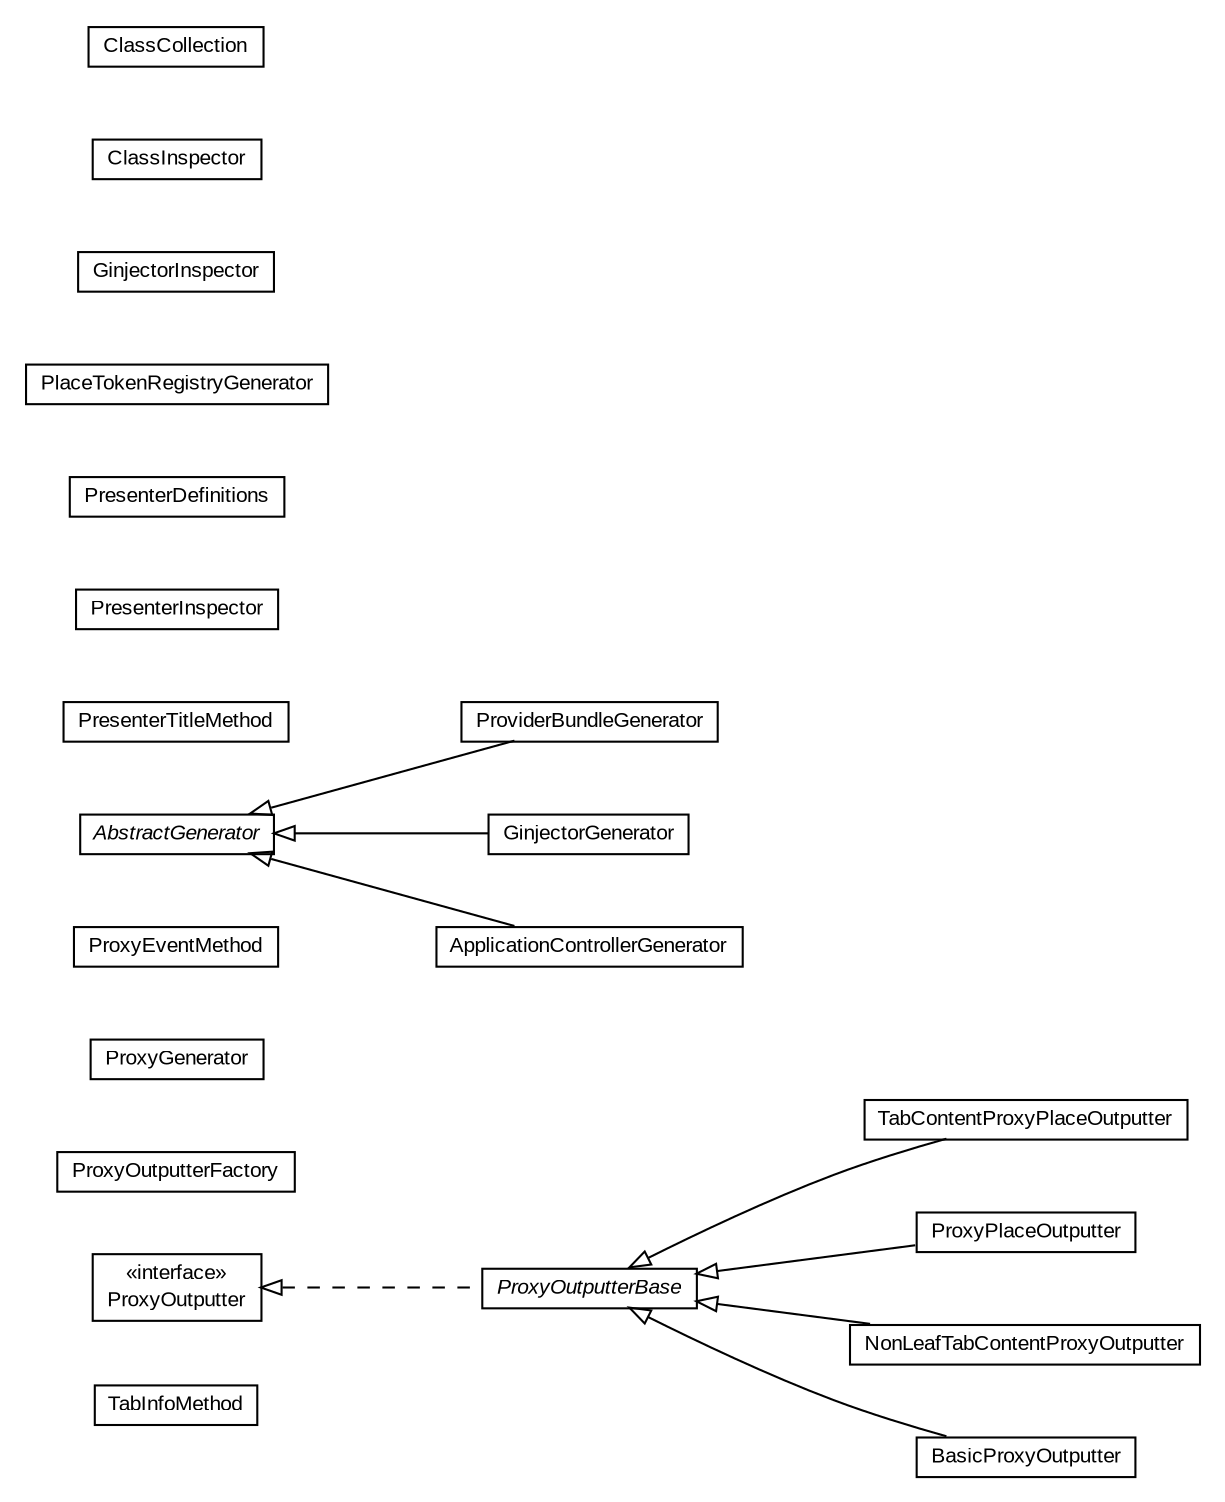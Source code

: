 #!/usr/local/bin/dot
#
# Class diagram 
# Generated by UMLGraph version R5_6-24-gf6e263 (http://www.umlgraph.org/)
#

digraph G {
	edge [fontname="arial",fontsize=10,labelfontname="arial",labelfontsize=10];
	node [fontname="arial",fontsize=10,shape=plaintext];
	nodesep=0.25;
	ranksep=0.5;
	rankdir=LR;
	// com.gwtplatform.mvp.rebind.TabInfoMethod
	c20017 [label=<<table title="com.gwtplatform.mvp.rebind.TabInfoMethod" border="0" cellborder="1" cellspacing="0" cellpadding="2" port="p" href="./TabInfoMethod.html">
		<tr><td><table border="0" cellspacing="0" cellpadding="1">
<tr><td align="center" balign="center"> TabInfoMethod </td></tr>
		</table></td></tr>
		</table>>, URL="./TabInfoMethod.html", fontname="arial", fontcolor="black", fontsize=10.0];
	// com.gwtplatform.mvp.rebind.TabContentProxyPlaceOutputter
	c20018 [label=<<table title="com.gwtplatform.mvp.rebind.TabContentProxyPlaceOutputter" border="0" cellborder="1" cellspacing="0" cellpadding="2" port="p" href="./TabContentProxyPlaceOutputter.html">
		<tr><td><table border="0" cellspacing="0" cellpadding="1">
<tr><td align="center" balign="center"> TabContentProxyPlaceOutputter </td></tr>
		</table></td></tr>
		</table>>, URL="./TabContentProxyPlaceOutputter.html", fontname="arial", fontcolor="black", fontsize=10.0];
	// com.gwtplatform.mvp.rebind.ProxyPlaceOutputter
	c20019 [label=<<table title="com.gwtplatform.mvp.rebind.ProxyPlaceOutputter" border="0" cellborder="1" cellspacing="0" cellpadding="2" port="p" href="./ProxyPlaceOutputter.html">
		<tr><td><table border="0" cellspacing="0" cellpadding="1">
<tr><td align="center" balign="center"> ProxyPlaceOutputter </td></tr>
		</table></td></tr>
		</table>>, URL="./ProxyPlaceOutputter.html", fontname="arial", fontcolor="black", fontsize=10.0];
	// com.gwtplatform.mvp.rebind.ProxyOutputterFactory
	c20020 [label=<<table title="com.gwtplatform.mvp.rebind.ProxyOutputterFactory" border="0" cellborder="1" cellspacing="0" cellpadding="2" port="p" href="./ProxyOutputterFactory.html">
		<tr><td><table border="0" cellspacing="0" cellpadding="1">
<tr><td align="center" balign="center"> ProxyOutputterFactory </td></tr>
		</table></td></tr>
		</table>>, URL="./ProxyOutputterFactory.html", fontname="arial", fontcolor="black", fontsize=10.0];
	// com.gwtplatform.mvp.rebind.ProxyOutputterBase
	c20021 [label=<<table title="com.gwtplatform.mvp.rebind.ProxyOutputterBase" border="0" cellborder="1" cellspacing="0" cellpadding="2" port="p" href="./ProxyOutputterBase.html">
		<tr><td><table border="0" cellspacing="0" cellpadding="1">
<tr><td align="center" balign="center"><font face="arial italic"> ProxyOutputterBase </font></td></tr>
		</table></td></tr>
		</table>>, URL="./ProxyOutputterBase.html", fontname="arial", fontcolor="black", fontsize=10.0];
	// com.gwtplatform.mvp.rebind.ProxyOutputter
	c20022 [label=<<table title="com.gwtplatform.mvp.rebind.ProxyOutputter" border="0" cellborder="1" cellspacing="0" cellpadding="2" port="p" href="./ProxyOutputter.html">
		<tr><td><table border="0" cellspacing="0" cellpadding="1">
<tr><td align="center" balign="center"> &#171;interface&#187; </td></tr>
<tr><td align="center" balign="center"> ProxyOutputter </td></tr>
		</table></td></tr>
		</table>>, URL="./ProxyOutputter.html", fontname="arial", fontcolor="black", fontsize=10.0];
	// com.gwtplatform.mvp.rebind.ProxyGenerator
	c20023 [label=<<table title="com.gwtplatform.mvp.rebind.ProxyGenerator" border="0" cellborder="1" cellspacing="0" cellpadding="2" port="p" href="./ProxyGenerator.html">
		<tr><td><table border="0" cellspacing="0" cellpadding="1">
<tr><td align="center" balign="center"> ProxyGenerator </td></tr>
		</table></td></tr>
		</table>>, URL="./ProxyGenerator.html", fontname="arial", fontcolor="black", fontsize=10.0];
	// com.gwtplatform.mvp.rebind.ProxyEventMethod
	c20024 [label=<<table title="com.gwtplatform.mvp.rebind.ProxyEventMethod" border="0" cellborder="1" cellspacing="0" cellpadding="2" port="p" href="./ProxyEventMethod.html">
		<tr><td><table border="0" cellspacing="0" cellpadding="1">
<tr><td align="center" balign="center"> ProxyEventMethod </td></tr>
		</table></td></tr>
		</table>>, URL="./ProxyEventMethod.html", fontname="arial", fontcolor="black", fontsize=10.0];
	// com.gwtplatform.mvp.rebind.ProviderBundleGenerator
	c20025 [label=<<table title="com.gwtplatform.mvp.rebind.ProviderBundleGenerator" border="0" cellborder="1" cellspacing="0" cellpadding="2" port="p" href="./ProviderBundleGenerator.html">
		<tr><td><table border="0" cellspacing="0" cellpadding="1">
<tr><td align="center" balign="center"> ProviderBundleGenerator </td></tr>
		</table></td></tr>
		</table>>, URL="./ProviderBundleGenerator.html", fontname="arial", fontcolor="black", fontsize=10.0];
	// com.gwtplatform.mvp.rebind.PresenterTitleMethod
	c20026 [label=<<table title="com.gwtplatform.mvp.rebind.PresenterTitleMethod" border="0" cellborder="1" cellspacing="0" cellpadding="2" port="p" href="./PresenterTitleMethod.html">
		<tr><td><table border="0" cellspacing="0" cellpadding="1">
<tr><td align="center" balign="center"> PresenterTitleMethod </td></tr>
		</table></td></tr>
		</table>>, URL="./PresenterTitleMethod.html", fontname="arial", fontcolor="black", fontsize=10.0];
	// com.gwtplatform.mvp.rebind.PresenterInspector
	c20027 [label=<<table title="com.gwtplatform.mvp.rebind.PresenterInspector" border="0" cellborder="1" cellspacing="0" cellpadding="2" port="p" href="./PresenterInspector.html">
		<tr><td><table border="0" cellspacing="0" cellpadding="1">
<tr><td align="center" balign="center"> PresenterInspector </td></tr>
		</table></td></tr>
		</table>>, URL="./PresenterInspector.html", fontname="arial", fontcolor="black", fontsize=10.0];
	// com.gwtplatform.mvp.rebind.PresenterDefinitions
	c20028 [label=<<table title="com.gwtplatform.mvp.rebind.PresenterDefinitions" border="0" cellborder="1" cellspacing="0" cellpadding="2" port="p" href="./PresenterDefinitions.html">
		<tr><td><table border="0" cellspacing="0" cellpadding="1">
<tr><td align="center" balign="center"> PresenterDefinitions </td></tr>
		</table></td></tr>
		</table>>, URL="./PresenterDefinitions.html", fontname="arial", fontcolor="black", fontsize=10.0];
	// com.gwtplatform.mvp.rebind.PlaceTokenRegistryGenerator
	c20029 [label=<<table title="com.gwtplatform.mvp.rebind.PlaceTokenRegistryGenerator" border="0" cellborder="1" cellspacing="0" cellpadding="2" port="p" href="./PlaceTokenRegistryGenerator.html">
		<tr><td><table border="0" cellspacing="0" cellpadding="1">
<tr><td align="center" balign="center"> PlaceTokenRegistryGenerator </td></tr>
		</table></td></tr>
		</table>>, URL="./PlaceTokenRegistryGenerator.html", fontname="arial", fontcolor="black", fontsize=10.0];
	// com.gwtplatform.mvp.rebind.NonLeafTabContentProxyOutputter
	c20030 [label=<<table title="com.gwtplatform.mvp.rebind.NonLeafTabContentProxyOutputter" border="0" cellborder="1" cellspacing="0" cellpadding="2" port="p" href="./NonLeafTabContentProxyOutputter.html">
		<tr><td><table border="0" cellspacing="0" cellpadding="1">
<tr><td align="center" balign="center"> NonLeafTabContentProxyOutputter </td></tr>
		</table></td></tr>
		</table>>, URL="./NonLeafTabContentProxyOutputter.html", fontname="arial", fontcolor="black", fontsize=10.0];
	// com.gwtplatform.mvp.rebind.GinjectorInspector
	c20031 [label=<<table title="com.gwtplatform.mvp.rebind.GinjectorInspector" border="0" cellborder="1" cellspacing="0" cellpadding="2" port="p" href="./GinjectorInspector.html">
		<tr><td><table border="0" cellspacing="0" cellpadding="1">
<tr><td align="center" balign="center"> GinjectorInspector </td></tr>
		</table></td></tr>
		</table>>, URL="./GinjectorInspector.html", fontname="arial", fontcolor="black", fontsize=10.0];
	// com.gwtplatform.mvp.rebind.GinjectorGenerator
	c20032 [label=<<table title="com.gwtplatform.mvp.rebind.GinjectorGenerator" border="0" cellborder="1" cellspacing="0" cellpadding="2" port="p" href="./GinjectorGenerator.html">
		<tr><td><table border="0" cellspacing="0" cellpadding="1">
<tr><td align="center" balign="center"> GinjectorGenerator </td></tr>
		</table></td></tr>
		</table>>, URL="./GinjectorGenerator.html", fontname="arial", fontcolor="black", fontsize=10.0];
	// com.gwtplatform.mvp.rebind.ClassInspector
	c20033 [label=<<table title="com.gwtplatform.mvp.rebind.ClassInspector" border="0" cellborder="1" cellspacing="0" cellpadding="2" port="p" href="./ClassInspector.html">
		<tr><td><table border="0" cellspacing="0" cellpadding="1">
<tr><td align="center" balign="center"> ClassInspector </td></tr>
		</table></td></tr>
		</table>>, URL="./ClassInspector.html", fontname="arial", fontcolor="black", fontsize=10.0];
	// com.gwtplatform.mvp.rebind.ClassCollection
	c20034 [label=<<table title="com.gwtplatform.mvp.rebind.ClassCollection" border="0" cellborder="1" cellspacing="0" cellpadding="2" port="p" href="./ClassCollection.html">
		<tr><td><table border="0" cellspacing="0" cellpadding="1">
<tr><td align="center" balign="center"> ClassCollection </td></tr>
		</table></td></tr>
		</table>>, URL="./ClassCollection.html", fontname="arial", fontcolor="black", fontsize=10.0];
	// com.gwtplatform.mvp.rebind.BasicProxyOutputter
	c20035 [label=<<table title="com.gwtplatform.mvp.rebind.BasicProxyOutputter" border="0" cellborder="1" cellspacing="0" cellpadding="2" port="p" href="./BasicProxyOutputter.html">
		<tr><td><table border="0" cellspacing="0" cellpadding="1">
<tr><td align="center" balign="center"> BasicProxyOutputter </td></tr>
		</table></td></tr>
		</table>>, URL="./BasicProxyOutputter.html", fontname="arial", fontcolor="black", fontsize=10.0];
	// com.gwtplatform.mvp.rebind.ApplicationControllerGenerator
	c20036 [label=<<table title="com.gwtplatform.mvp.rebind.ApplicationControllerGenerator" border="0" cellborder="1" cellspacing="0" cellpadding="2" port="p" href="./ApplicationControllerGenerator.html">
		<tr><td><table border="0" cellspacing="0" cellpadding="1">
<tr><td align="center" balign="center"> ApplicationControllerGenerator </td></tr>
		</table></td></tr>
		</table>>, URL="./ApplicationControllerGenerator.html", fontname="arial", fontcolor="black", fontsize=10.0];
	// com.gwtplatform.mvp.rebind.AbstractGenerator
	c20037 [label=<<table title="com.gwtplatform.mvp.rebind.AbstractGenerator" border="0" cellborder="1" cellspacing="0" cellpadding="2" port="p" href="./AbstractGenerator.html">
		<tr><td><table border="0" cellspacing="0" cellpadding="1">
<tr><td align="center" balign="center"><font face="arial italic"> AbstractGenerator </font></td></tr>
		</table></td></tr>
		</table>>, URL="./AbstractGenerator.html", fontname="arial", fontcolor="black", fontsize=10.0];
	//com.gwtplatform.mvp.rebind.TabContentProxyPlaceOutputter extends com.gwtplatform.mvp.rebind.ProxyOutputterBase
	c20021:p -> c20018:p [dir=back,arrowtail=empty];
	//com.gwtplatform.mvp.rebind.ProxyPlaceOutputter extends com.gwtplatform.mvp.rebind.ProxyOutputterBase
	c20021:p -> c20019:p [dir=back,arrowtail=empty];
	//com.gwtplatform.mvp.rebind.ProxyOutputterBase implements com.gwtplatform.mvp.rebind.ProxyOutputter
	c20022:p -> c20021:p [dir=back,arrowtail=empty,style=dashed];
	//com.gwtplatform.mvp.rebind.ProviderBundleGenerator extends com.gwtplatform.mvp.rebind.AbstractGenerator
	c20037:p -> c20025:p [dir=back,arrowtail=empty];
	//com.gwtplatform.mvp.rebind.NonLeafTabContentProxyOutputter extends com.gwtplatform.mvp.rebind.ProxyOutputterBase
	c20021:p -> c20030:p [dir=back,arrowtail=empty];
	//com.gwtplatform.mvp.rebind.GinjectorGenerator extends com.gwtplatform.mvp.rebind.AbstractGenerator
	c20037:p -> c20032:p [dir=back,arrowtail=empty];
	//com.gwtplatform.mvp.rebind.BasicProxyOutputter extends com.gwtplatform.mvp.rebind.ProxyOutputterBase
	c20021:p -> c20035:p [dir=back,arrowtail=empty];
	//com.gwtplatform.mvp.rebind.ApplicationControllerGenerator extends com.gwtplatform.mvp.rebind.AbstractGenerator
	c20037:p -> c20036:p [dir=back,arrowtail=empty];
}

